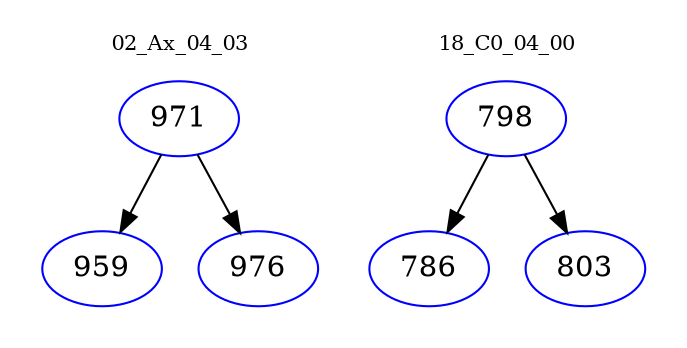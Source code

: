 digraph{
subgraph cluster_0 {
color = white
label = "02_Ax_04_03";
fontsize=10;
T0_971 [label="971", color="blue"]
T0_971 -> T0_959 [color="black"]
T0_959 [label="959", color="blue"]
T0_971 -> T0_976 [color="black"]
T0_976 [label="976", color="blue"]
}
subgraph cluster_1 {
color = white
label = "18_C0_04_00";
fontsize=10;
T1_798 [label="798", color="blue"]
T1_798 -> T1_786 [color="black"]
T1_786 [label="786", color="blue"]
T1_798 -> T1_803 [color="black"]
T1_803 [label="803", color="blue"]
}
}

